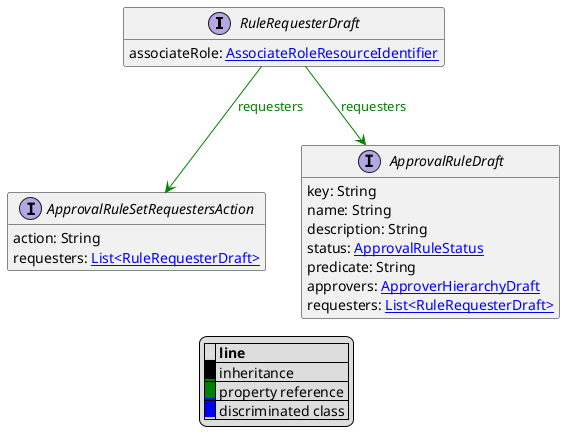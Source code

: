 @startuml

hide empty fields
hide empty methods
legend
|= |= line |
|<back:black>   </back>| inheritance |
|<back:green>   </back>| property reference |
|<back:blue>   </back>| discriminated class |
endlegend
interface RuleRequesterDraft [[RuleRequesterDraft.svg]]  {
    associateRole: [[AssociateRoleResourceIdentifier.svg AssociateRoleResourceIdentifier]]
}



interface ApprovalRuleSetRequestersAction [[ApprovalRuleSetRequestersAction.svg]]  {
    action: String
    requesters: [[RuleRequesterDraft.svg List<RuleRequesterDraft>]]
}
interface ApprovalRuleDraft [[ApprovalRuleDraft.svg]]  {
    key: String
    name: String
    description: String
    status: [[ApprovalRuleStatus.svg ApprovalRuleStatus]]
    predicate: String
    approvers: [[ApproverHierarchyDraft.svg ApproverHierarchyDraft]]
    requesters: [[RuleRequesterDraft.svg List<RuleRequesterDraft>]]
}

RuleRequesterDraft --> ApprovalRuleSetRequestersAction #green;text:green : "requesters"
RuleRequesterDraft --> ApprovalRuleDraft #green;text:green : "requesters"
@enduml
